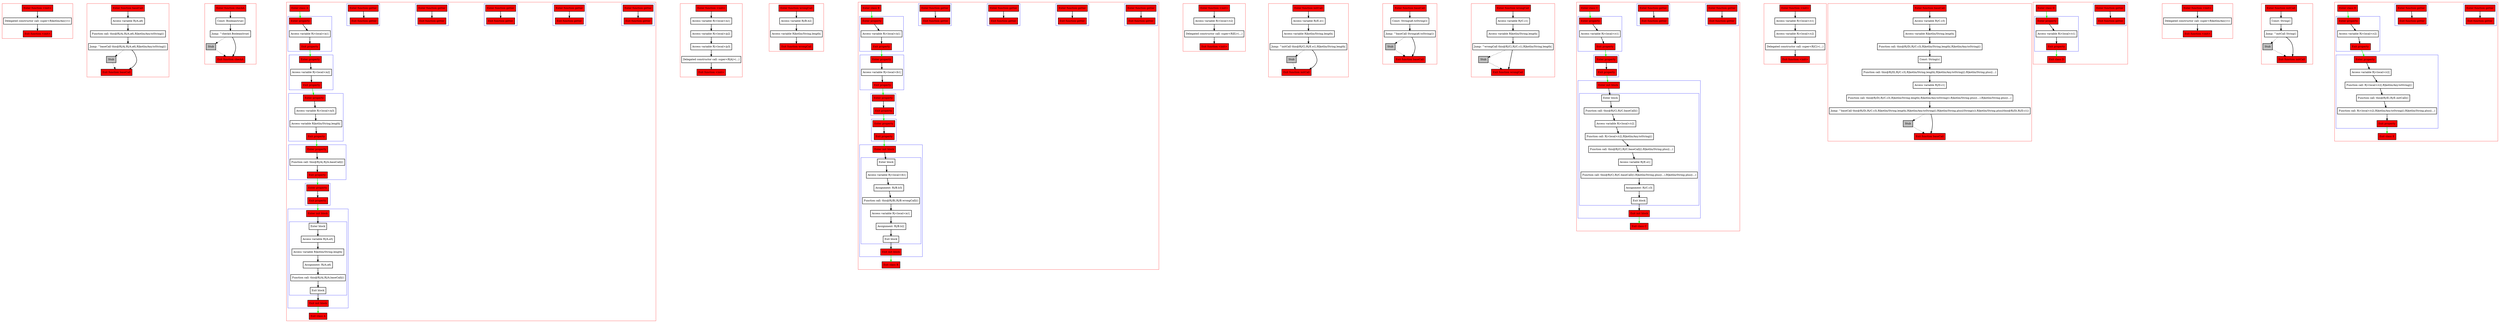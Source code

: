 digraph inher_kt {
    graph [nodesep=3]
    node [shape=box penwidth=2]
    edge [penwidth=2]

    subgraph cluster_0 {
        color=red
        0 [label="Enter function <init>" style="filled" fillcolor=red];
        2 [label="Delegated constructor call: super<R|kotlin/Any|>()"];
        1 [label="Exit function <init>" style="filled" fillcolor=red];
    }
    0 -> {2};
    2 -> {1};

    subgraph cluster_1 {
        color=red
        36 [label="Enter function baseCall" style="filled" fillcolor=red];
        38 [label="Access variable R|/A.a6|"];
        39 [label="Function call: this@R|/A|.R|/A.a6|.R|kotlin/Any.toString|()"];
        40 [label="Jump: ^baseCall this@R|/A|.R|/A.a6|.R|kotlin/Any.toString|()"];
        41 [label="Stub" style="filled" fillcolor=gray];
        37 [label="Exit function baseCall" style="filled" fillcolor=red];
    }
    36 -> {38};
    38 -> {39};
    39 -> {40};
    40 -> {37};
    40 -> {41} [style=dotted];
    41 -> {37} [style=dotted];

    subgraph cluster_2 {
        color=red
        42 [label="Enter function checkA" style="filled" fillcolor=red];
        44 [label="Const: Boolean(true)"];
        45 [label="Jump: ^checkA Boolean(true)"];
        46 [label="Stub" style="filled" fillcolor=gray];
        43 [label="Exit function checkA" style="filled" fillcolor=red];
    }
    42 -> {44};
    44 -> {45};
    45 -> {43};
    45 -> {46} [style=dotted];
    46 -> {43} [style=dotted];

    subgraph cluster_3 {
        color=red
        47 [label="Enter class A" style="filled" fillcolor=red];
        subgraph cluster_4 {
            color=blue
            24 [label="Enter function getter" style="filled" fillcolor=red];
            25 [label="Exit function getter" style="filled" fillcolor=red];
        }
        subgraph cluster_5 {
            color=blue
            19 [label="Enter function getter" style="filled" fillcolor=red];
            20 [label="Exit function getter" style="filled" fillcolor=red];
        }
        subgraph cluster_6 {
            color=blue
            13 [label="Enter function getter" style="filled" fillcolor=red];
            14 [label="Exit function getter" style="filled" fillcolor=red];
        }
        subgraph cluster_7 {
            color=blue
            8 [label="Enter function getter" style="filled" fillcolor=red];
            9 [label="Exit function getter" style="filled" fillcolor=red];
        }
        subgraph cluster_8 {
            color=blue
            3 [label="Enter function getter" style="filled" fillcolor=red];
            4 [label="Exit function getter" style="filled" fillcolor=red];
        }
        subgraph cluster_9 {
            color=blue
            5 [label="Enter property" style="filled" fillcolor=red];
            7 [label="Access variable R|<local>/a1|"];
            6 [label="Exit property" style="filled" fillcolor=red];
        }
        subgraph cluster_10 {
            color=blue
            10 [label="Enter property" style="filled" fillcolor=red];
            12 [label="Access variable R|<local>/a2|"];
            11 [label="Exit property" style="filled" fillcolor=red];
        }
        subgraph cluster_11 {
            color=blue
            15 [label="Enter property" style="filled" fillcolor=red];
            17 [label="Access variable R|<local>/a3|"];
            18 [label="Access variable R|kotlin/String.length|"];
            16 [label="Exit property" style="filled" fillcolor=red];
        }
        subgraph cluster_12 {
            color=blue
            21 [label="Enter property" style="filled" fillcolor=red];
            23 [label="Function call: this@R|/A|.R|/A.baseCall|()"];
            22 [label="Exit property" style="filled" fillcolor=red];
        }
        subgraph cluster_13 {
            color=blue
            26 [label="Enter property" style="filled" fillcolor=red];
            27 [label="Exit property" style="filled" fillcolor=red];
        }
        subgraph cluster_14 {
            color=blue
            28 [label="Enter init block" style="filled" fillcolor=red];
            subgraph cluster_15 {
                color=blue
                30 [label="Enter block"];
                31 [label="Access variable R|/A.a5|"];
                32 [label="Access variable R|kotlin/String.length|"];
                33 [label="Assignment: R|/A.a6|"];
                34 [label="Function call: this@R|/A|.R|/A.baseCall|()"];
                35 [label="Exit block"];
            }
            29 [label="Exit init block" style="filled" fillcolor=red];
        }
        48 [label="Exit class A" style="filled" fillcolor=red];
    }
    47 -> {5} [color=green];
    5 -> {7};
    6 -> {10} [color=green];
    7 -> {6};
    3 -> {4};
    10 -> {12};
    11 -> {15} [color=green];
    12 -> {11};
    8 -> {9};
    15 -> {17};
    16 -> {21} [color=green];
    17 -> {18};
    18 -> {16};
    13 -> {14};
    21 -> {23};
    22 -> {26} [color=green];
    23 -> {22};
    19 -> {20};
    26 -> {27};
    27 -> {28} [color=green];
    24 -> {25};
    28 -> {30};
    29 -> {48} [color=green];
    30 -> {31};
    31 -> {32};
    32 -> {33};
    33 -> {34};
    34 -> {35};
    35 -> {29};

    subgraph cluster_16 {
        color=red
        49 [label="Enter function <init>" style="filled" fillcolor=red];
        51 [label="Access variable R|<local>/a1|"];
        52 [label="Access variable R|<local>/p2|"];
        53 [label="Access variable R|<local>/p3|"];
        54 [label="Delegated constructor call: super<R|A|>(...)"];
        50 [label="Exit function <init>" style="filled" fillcolor=red];
    }
    49 -> {51};
    51 -> {52};
    52 -> {53};
    53 -> {54};
    54 -> {50};

    subgraph cluster_17 {
        color=red
        82 [label="Enter function wrongCall" style="filled" fillcolor=red];
        84 [label="Access variable R|/B.b2|"];
        85 [label="Access variable R|kotlin/String.length|"];
        83 [label="Exit function wrongCall" style="filled" fillcolor=red];
    }
    82 -> {84};
    84 -> {85};
    85 -> {83};

    subgraph cluster_18 {
        color=red
        86 [label="Enter class B" style="filled" fillcolor=red];
        subgraph cluster_19 {
            color=blue
            69 [label="Enter function getter" style="filled" fillcolor=red];
            70 [label="Exit function getter" style="filled" fillcolor=red];
        }
        subgraph cluster_20 {
            color=blue
            65 [label="Enter function getter" style="filled" fillcolor=red];
            66 [label="Exit function getter" style="filled" fillcolor=red];
        }
        subgraph cluster_21 {
            color=blue
            60 [label="Enter function getter" style="filled" fillcolor=red];
            61 [label="Exit function getter" style="filled" fillcolor=red];
        }
        subgraph cluster_22 {
            color=blue
            55 [label="Enter function getter" style="filled" fillcolor=red];
            56 [label="Exit function getter" style="filled" fillcolor=red];
        }
        subgraph cluster_23 {
            color=blue
            57 [label="Enter property" style="filled" fillcolor=red];
            59 [label="Access variable R|<local>/a1|"];
            58 [label="Exit property" style="filled" fillcolor=red];
        }
        subgraph cluster_24 {
            color=blue
            62 [label="Enter property" style="filled" fillcolor=red];
            64 [label="Access variable R|<local>/b1|"];
            63 [label="Exit property" style="filled" fillcolor=red];
        }
        subgraph cluster_25 {
            color=blue
            67 [label="Enter property" style="filled" fillcolor=red];
            68 [label="Exit property" style="filled" fillcolor=red];
        }
        subgraph cluster_26 {
            color=blue
            71 [label="Enter property" style="filled" fillcolor=red];
            72 [label="Exit property" style="filled" fillcolor=red];
        }
        subgraph cluster_27 {
            color=blue
            73 [label="Enter init block" style="filled" fillcolor=red];
            subgraph cluster_28 {
                color=blue
                75 [label="Enter block"];
                76 [label="Access variable R|<local>/b1|"];
                77 [label="Assignment: R|/B.b3|"];
                78 [label="Function call: this@R|/B|.R|/B.wrongCall|()"];
                79 [label="Access variable R|<local>/a1|"];
                80 [label="Assignment: R|/B.b2|"];
                81 [label="Exit block"];
            }
            74 [label="Exit init block" style="filled" fillcolor=red];
        }
        87 [label="Exit class B" style="filled" fillcolor=red];
    }
    86 -> {57} [color=green];
    57 -> {59};
    58 -> {62} [color=green];
    59 -> {58};
    55 -> {56};
    62 -> {64};
    63 -> {67} [color=green];
    64 -> {63};
    60 -> {61};
    67 -> {68};
    68 -> {71} [color=green];
    65 -> {66};
    71 -> {72};
    72 -> {73} [color=green];
    69 -> {70};
    73 -> {75};
    74 -> {87} [color=green];
    75 -> {76};
    76 -> {77};
    77 -> {78};
    78 -> {79};
    79 -> {80};
    80 -> {81};
    81 -> {74};

    subgraph cluster_29 {
        color=red
        88 [label="Enter function <init>" style="filled" fillcolor=red];
        90 [label="Access variable R|<local>/c2|"];
        91 [label="Delegated constructor call: super<R|E|>(...)"];
        89 [label="Exit function <init>" style="filled" fillcolor=red];
    }
    88 -> {90};
    90 -> {91};
    91 -> {89};

    subgraph cluster_30 {
        color=red
        112 [label="Enter function initCall" style="filled" fillcolor=red];
        114 [label="Access variable R|/E.e1|"];
        115 [label="Access variable R|kotlin/String.length|"];
        116 [label="Jump: ^initCall this@R|/C|.R|/E.e1|.R|kotlin/String.length|"];
        117 [label="Stub" style="filled" fillcolor=gray];
        113 [label="Exit function initCall" style="filled" fillcolor=red];
    }
    112 -> {114};
    114 -> {115};
    115 -> {116};
    116 -> {113};
    116 -> {117} [style=dotted];
    117 -> {113} [style=dotted];

    subgraph cluster_31 {
        color=red
        118 [label="Enter function baseCall" style="filled" fillcolor=red];
        120 [label="Const: String(a6.toString())"];
        121 [label="Jump: ^baseCall String(a6.toString())"];
        122 [label="Stub" style="filled" fillcolor=gray];
        119 [label="Exit function baseCall" style="filled" fillcolor=red];
    }
    118 -> {120};
    120 -> {121};
    121 -> {119};
    121 -> {122} [style=dotted];
    122 -> {119} [style=dotted];

    subgraph cluster_32 {
        color=red
        123 [label="Enter function wrongCall" style="filled" fillcolor=red];
        125 [label="Access variable R|/C.c1|"];
        126 [label="Access variable R|kotlin/String.length|"];
        127 [label="Jump: ^wrongCall this@R|/C|.R|/C.c1|.R|kotlin/String.length|"];
        128 [label="Stub" style="filled" fillcolor=gray];
        124 [label="Exit function wrongCall" style="filled" fillcolor=red];
    }
    123 -> {125};
    125 -> {126};
    126 -> {127};
    127 -> {124};
    127 -> {128} [style=dotted];
    128 -> {124} [style=dotted];

    subgraph cluster_33 {
        color=red
        129 [label="Enter class C" style="filled" fillcolor=red];
        subgraph cluster_34 {
            color=blue
            97 [label="Enter function getter" style="filled" fillcolor=red];
            98 [label="Exit function getter" style="filled" fillcolor=red];
        }
        subgraph cluster_35 {
            color=blue
            92 [label="Enter function getter" style="filled" fillcolor=red];
            93 [label="Exit function getter" style="filled" fillcolor=red];
        }
        subgraph cluster_36 {
            color=blue
            94 [label="Enter property" style="filled" fillcolor=red];
            96 [label="Access variable R|<local>/c1|"];
            95 [label="Exit property" style="filled" fillcolor=red];
        }
        subgraph cluster_37 {
            color=blue
            99 [label="Enter property" style="filled" fillcolor=red];
            100 [label="Exit property" style="filled" fillcolor=red];
        }
        subgraph cluster_38 {
            color=blue
            101 [label="Enter init block" style="filled" fillcolor=red];
            subgraph cluster_39 {
                color=blue
                103 [label="Enter block"];
                104 [label="Function call: this@R|/C|.R|/C.baseCall|()"];
                105 [label="Access variable R|<local>/c2|"];
                106 [label="Function call: R|<local>/c2|.R|kotlin/Any.toString|()"];
                107 [label="Function call: this@R|/C|.R|/C.baseCall|().R|kotlin/String.plus|(...)"];
                108 [label="Access variable R|/E.e1|"];
                109 [label="Function call: this@R|/C|.R|/C.baseCall|().R|kotlin/String.plus|(...).R|kotlin/String.plus|(...)"];
                110 [label="Assignment: R|/C.c3|"];
                111 [label="Exit block"];
            }
            102 [label="Exit init block" style="filled" fillcolor=red];
        }
        130 [label="Exit class C" style="filled" fillcolor=red];
    }
    129 -> {94} [color=green];
    94 -> {96};
    95 -> {99} [color=green];
    96 -> {95};
    92 -> {93};
    99 -> {100};
    100 -> {101} [color=green];
    97 -> {98};
    101 -> {103};
    102 -> {130} [color=green];
    103 -> {104};
    104 -> {105};
    105 -> {106};
    106 -> {107};
    107 -> {108};
    108 -> {109};
    109 -> {110};
    110 -> {111};
    111 -> {102};

    subgraph cluster_40 {
        color=red
        131 [label="Enter function <init>" style="filled" fillcolor=red];
        133 [label="Access variable R|<local>/c1|"];
        134 [label="Access variable R|<local>/c2|"];
        135 [label="Delegated constructor call: super<R|C|>(...)"];
        132 [label="Exit function <init>" style="filled" fillcolor=red];
    }
    131 -> {133};
    133 -> {134};
    134 -> {135};
    135 -> {132};

    subgraph cluster_41 {
        color=red
        141 [label="Enter function baseCall" style="filled" fillcolor=red];
        143 [label="Access variable R|/C.c3|"];
        144 [label="Access variable R|kotlin/String.length|"];
        145 [label="Function call: this@R|/D|.R|/C.c3|.R|kotlin/String.length|.R|kotlin/Any.toString|()"];
        146 [label="Const: String(s)"];
        147 [label="Function call: this@R|/D|.R|/C.c3|.R|kotlin/String.length|.R|kotlin/Any.toString|().R|kotlin/String.plus|(...)"];
        148 [label="Access variable R|/D.c1|"];
        149 [label="Function call: this@R|/D|.R|/C.c3|.R|kotlin/String.length|.R|kotlin/Any.toString|().R|kotlin/String.plus|(...).R|kotlin/String.plus|(...)"];
        150 [label="Jump: ^baseCall this@R|/D|.R|/C.c3|.R|kotlin/String.length|.R|kotlin/Any.toString|().R|kotlin/String.plus|(String(s)).R|kotlin/String.plus|(this@R|/D|.R|/D.c1|)"];
        151 [label="Stub" style="filled" fillcolor=gray];
        142 [label="Exit function baseCall" style="filled" fillcolor=red];
    }
    141 -> {143};
    143 -> {144};
    144 -> {145};
    145 -> {146};
    146 -> {147};
    147 -> {148};
    148 -> {149};
    149 -> {150};
    150 -> {142};
    150 -> {151} [style=dotted];
    151 -> {142} [style=dotted];

    subgraph cluster_42 {
        color=red
        152 [label="Enter class D" style="filled" fillcolor=red];
        subgraph cluster_43 {
            color=blue
            136 [label="Enter function getter" style="filled" fillcolor=red];
            137 [label="Exit function getter" style="filled" fillcolor=red];
        }
        subgraph cluster_44 {
            color=blue
            138 [label="Enter property" style="filled" fillcolor=red];
            140 [label="Access variable R|<local>/c1|"];
            139 [label="Exit property" style="filled" fillcolor=red];
        }
        153 [label="Exit class D" style="filled" fillcolor=red];
    }
    152 -> {138} [color=green];
    138 -> {140};
    139 -> {153} [color=green];
    140 -> {139};
    136 -> {137};

    subgraph cluster_45 {
        color=red
        154 [label="Enter function <init>" style="filled" fillcolor=red];
        156 [label="Delegated constructor call: super<R|kotlin/Any|>()"];
        155 [label="Exit function <init>" style="filled" fillcolor=red];
    }
    154 -> {156};
    156 -> {155};

    subgraph cluster_46 {
        color=red
        170 [label="Enter function initCall" style="filled" fillcolor=red];
        172 [label="Const: String()"];
        173 [label="Jump: ^initCall String()"];
        174 [label="Stub" style="filled" fillcolor=gray];
        171 [label="Exit function initCall" style="filled" fillcolor=red];
    }
    170 -> {172};
    172 -> {173};
    173 -> {171};
    173 -> {174} [style=dotted];
    174 -> {171} [style=dotted];

    subgraph cluster_47 {
        color=red
        175 [label="Enter class E" style="filled" fillcolor=red];
        subgraph cluster_48 {
            color=blue
            162 [label="Enter function getter" style="filled" fillcolor=red];
            163 [label="Exit function getter" style="filled" fillcolor=red];
        }
        subgraph cluster_49 {
            color=blue
            157 [label="Enter function getter" style="filled" fillcolor=red];
            158 [label="Exit function getter" style="filled" fillcolor=red];
        }
        subgraph cluster_50 {
            color=blue
            159 [label="Enter property" style="filled" fillcolor=red];
            161 [label="Access variable R|<local>/c2|"];
            160 [label="Exit property" style="filled" fillcolor=red];
        }
        subgraph cluster_51 {
            color=blue
            164 [label="Enter property" style="filled" fillcolor=red];
            166 [label="Access variable R|<local>/c2|"];
            167 [label="Function call: R|<local>/c2|.R|kotlin/Any.toString|()"];
            168 [label="Function call: this@R|/E|.R|/E.initCall|()"];
            169 [label="Function call: R|<local>/c2|.R|kotlin/Any.toString|().R|kotlin/String.plus|(...)"];
            165 [label="Exit property" style="filled" fillcolor=red];
        }
        176 [label="Exit class E" style="filled" fillcolor=red];
    }
    175 -> {159} [color=green];
    159 -> {161};
    160 -> {164} [color=green];
    161 -> {160};
    157 -> {158};
    164 -> {166};
    165 -> {176} [color=green];
    166 -> {167};
    167 -> {168};
    168 -> {169};
    169 -> {165};
    162 -> {163};

}
